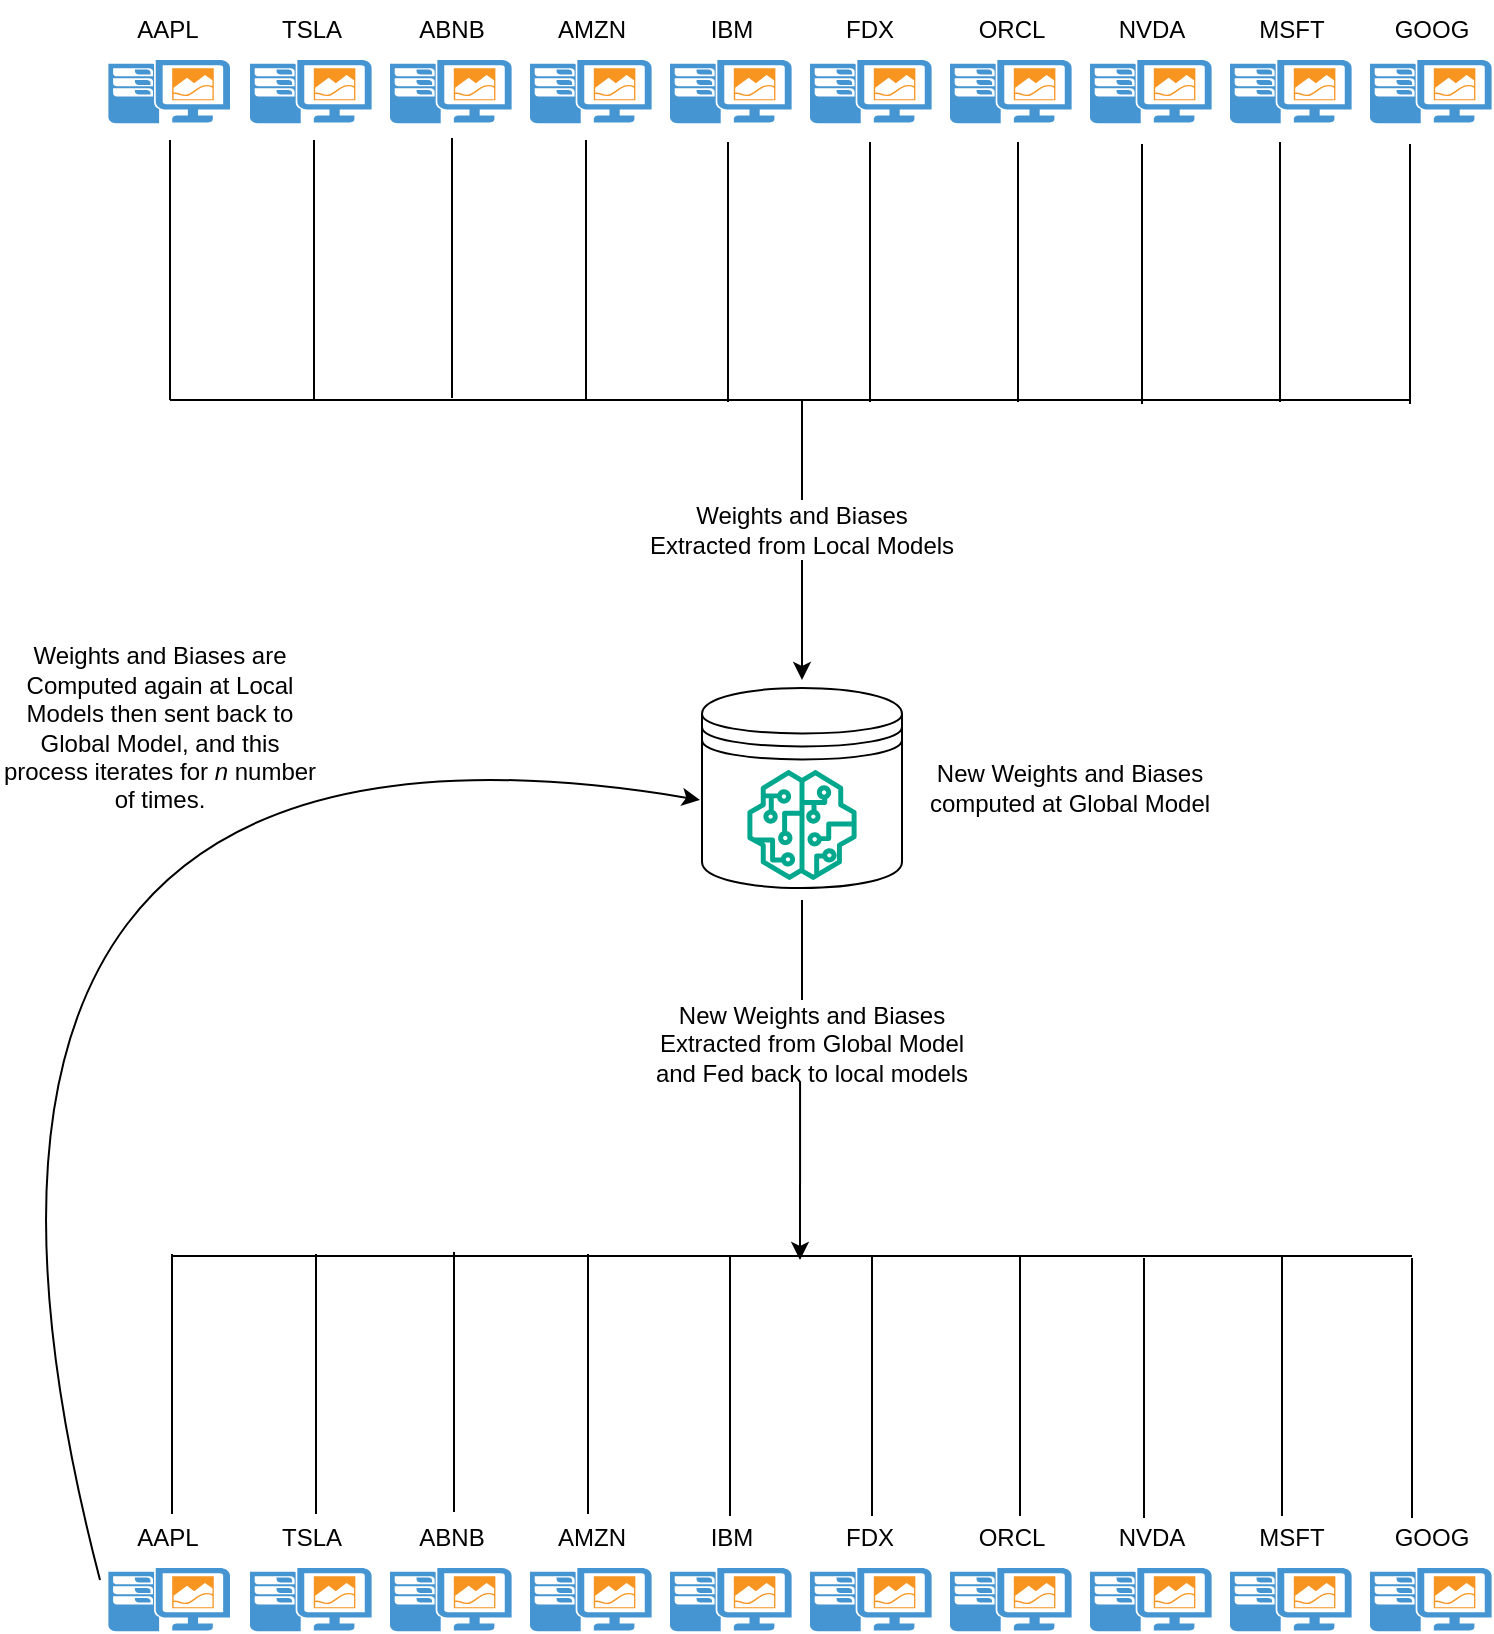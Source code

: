 <mxfile version="24.2.0" type="github">
  <diagram name="Page-1" id="q6ubhLiRqVWWD-g9hJuA">
    <mxGraphModel dx="1232" dy="1130" grid="1" gridSize="10" guides="1" tooltips="1" connect="1" arrows="1" fold="1" page="1" pageScale="1" pageWidth="850" pageHeight="1100" math="0" shadow="0">
      <root>
        <mxCell id="0" />
        <mxCell id="1" parent="0" />
        <mxCell id="nWNDTCLdVmM716hXi55F-1" value="" style="shadow=0;dashed=0;html=1;strokeColor=none;fillColor=#4495D1;labelPosition=center;verticalLabelPosition=bottom;verticalAlign=top;align=center;outlineConnect=0;shape=mxgraph.veeam.one_client;" vertex="1" parent="1">
          <mxGeometry x="175" y="110" width="60.8" height="31.6" as="geometry" />
        </mxCell>
        <mxCell id="nWNDTCLdVmM716hXi55F-2" value="" style="shadow=0;dashed=0;html=1;strokeColor=none;fillColor=#4495D1;labelPosition=center;verticalLabelPosition=bottom;verticalAlign=top;align=center;outlineConnect=0;shape=mxgraph.veeam.one_client;" vertex="1" parent="1">
          <mxGeometry x="245" y="110" width="60.8" height="31.6" as="geometry" />
        </mxCell>
        <mxCell id="nWNDTCLdVmM716hXi55F-3" value="" style="shadow=0;dashed=0;html=1;strokeColor=none;fillColor=#4495D1;labelPosition=center;verticalLabelPosition=bottom;verticalAlign=top;align=center;outlineConnect=0;shape=mxgraph.veeam.one_client;" vertex="1" parent="1">
          <mxGeometry x="315" y="110" width="60.8" height="31.6" as="geometry" />
        </mxCell>
        <mxCell id="nWNDTCLdVmM716hXi55F-4" value="" style="shadow=0;dashed=0;html=1;strokeColor=none;fillColor=#4495D1;labelPosition=center;verticalLabelPosition=bottom;verticalAlign=top;align=center;outlineConnect=0;shape=mxgraph.veeam.one_client;" vertex="1" parent="1">
          <mxGeometry x="385" y="110" width="60.8" height="31.6" as="geometry" />
        </mxCell>
        <mxCell id="nWNDTCLdVmM716hXi55F-5" value="" style="shadow=0;dashed=0;html=1;strokeColor=none;fillColor=#4495D1;labelPosition=center;verticalLabelPosition=bottom;verticalAlign=top;align=center;outlineConnect=0;shape=mxgraph.veeam.one_client;" vertex="1" parent="1">
          <mxGeometry x="455" y="110" width="60.8" height="31.6" as="geometry" />
        </mxCell>
        <mxCell id="nWNDTCLdVmM716hXi55F-6" value="" style="shadow=0;dashed=0;html=1;strokeColor=none;fillColor=#4495D1;labelPosition=center;verticalLabelPosition=bottom;verticalAlign=top;align=center;outlineConnect=0;shape=mxgraph.veeam.one_client;" vertex="1" parent="1">
          <mxGeometry x="525" y="110" width="60.8" height="31.6" as="geometry" />
        </mxCell>
        <mxCell id="nWNDTCLdVmM716hXi55F-7" value="" style="shadow=0;dashed=0;html=1;strokeColor=none;fillColor=#4495D1;labelPosition=center;verticalLabelPosition=bottom;verticalAlign=top;align=center;outlineConnect=0;shape=mxgraph.veeam.one_client;" vertex="1" parent="1">
          <mxGeometry x="595" y="110" width="60.8" height="31.6" as="geometry" />
        </mxCell>
        <mxCell id="nWNDTCLdVmM716hXi55F-8" value="" style="shadow=0;dashed=0;html=1;strokeColor=none;fillColor=#4495D1;labelPosition=center;verticalLabelPosition=bottom;verticalAlign=top;align=center;outlineConnect=0;shape=mxgraph.veeam.one_client;" vertex="1" parent="1">
          <mxGeometry x="665" y="110" width="60.8" height="31.6" as="geometry" />
        </mxCell>
        <mxCell id="nWNDTCLdVmM716hXi55F-9" value="" style="shadow=0;dashed=0;html=1;strokeColor=none;fillColor=#4495D1;labelPosition=center;verticalLabelPosition=bottom;verticalAlign=top;align=center;outlineConnect=0;shape=mxgraph.veeam.one_client;" vertex="1" parent="1">
          <mxGeometry x="104.2" y="110" width="60.8" height="31.6" as="geometry" />
        </mxCell>
        <mxCell id="nWNDTCLdVmM716hXi55F-10" value="" style="shadow=0;dashed=0;html=1;strokeColor=none;fillColor=#4495D1;labelPosition=center;verticalLabelPosition=bottom;verticalAlign=top;align=center;outlineConnect=0;shape=mxgraph.veeam.one_client;" vertex="1" parent="1">
          <mxGeometry x="735" y="110" width="60.8" height="31.6" as="geometry" />
        </mxCell>
        <mxCell id="nWNDTCLdVmM716hXi55F-11" value="AAPL&lt;span style=&quot;color: rgba(0, 0, 0, 0); font-family: monospace; font-size: 0px; text-align: start; text-wrap: nowrap;&quot;&gt;%3CmxGraphModel%3E%3Croot%3E%3CmxCell%20id%3D%220%22%2F%3E%3CmxCell%20id%3D%221%22%20parent%3D%220%22%2F%3E%3CmxCell%20id%3D%222%22%20value%3D%22%22%20style%3D%22shadow%3D0%3Bdashed%3D0%3Bhtml%3D1%3BstrokeColor%3Dnone%3BfillColor%3D%234495D1%3BlabelPosition%3Dcenter%3BverticalLabelPosition%3Dbottom%3BverticalAlign%3Dtop%3Balign%3Dcenter%3BoutlineConnect%3D0%3Bshape%3Dmxgraph.veeam.one_client%3B%22%20vertex%3D%221%22%20parent%3D%221%22%3E%3CmxGeometry%20x%3D%22120%22%20y%3D%22110%22%20width%3D%2260.8%22%20height%3D%2231.6%22%20as%3D%22geometry%22%2F%3E%3C%2FmxCell%3E%3C%2Froot%3E%3C%2FmxGraphModel%3E&lt;/span&gt;" style="text;strokeColor=none;align=center;fillColor=none;html=1;verticalAlign=middle;whiteSpace=wrap;rounded=0;" vertex="1" parent="1">
          <mxGeometry x="104.2" y="80" width="60" height="30" as="geometry" />
        </mxCell>
        <mxCell id="nWNDTCLdVmM716hXi55F-13" value="TSLA" style="text;strokeColor=none;align=center;fillColor=none;html=1;verticalAlign=middle;whiteSpace=wrap;rounded=0;" vertex="1" parent="1">
          <mxGeometry x="175.8" y="80" width="60" height="30" as="geometry" />
        </mxCell>
        <mxCell id="nWNDTCLdVmM716hXi55F-14" value="ABNB" style="text;strokeColor=none;align=center;fillColor=none;html=1;verticalAlign=middle;whiteSpace=wrap;rounded=0;" vertex="1" parent="1">
          <mxGeometry x="245.8" y="80" width="60" height="30" as="geometry" />
        </mxCell>
        <mxCell id="nWNDTCLdVmM716hXi55F-15" value="AMZN" style="text;strokeColor=none;align=center;fillColor=none;html=1;verticalAlign=middle;whiteSpace=wrap;rounded=0;" vertex="1" parent="1">
          <mxGeometry x="315.8" y="80" width="60" height="30" as="geometry" />
        </mxCell>
        <mxCell id="nWNDTCLdVmM716hXi55F-16" value="IBM" style="text;strokeColor=none;align=center;fillColor=none;html=1;verticalAlign=middle;whiteSpace=wrap;rounded=0;" vertex="1" parent="1">
          <mxGeometry x="385.8" y="80" width="60" height="30" as="geometry" />
        </mxCell>
        <mxCell id="nWNDTCLdVmM716hXi55F-17" value="FDX" style="text;strokeColor=none;align=center;fillColor=none;html=1;verticalAlign=middle;whiteSpace=wrap;rounded=0;" vertex="1" parent="1">
          <mxGeometry x="455" y="80" width="60" height="30" as="geometry" />
        </mxCell>
        <mxCell id="nWNDTCLdVmM716hXi55F-18" value="ORCL" style="text;strokeColor=none;align=center;fillColor=none;html=1;verticalAlign=middle;whiteSpace=wrap;rounded=0;" vertex="1" parent="1">
          <mxGeometry x="525.8" y="80" width="60" height="30" as="geometry" />
        </mxCell>
        <mxCell id="nWNDTCLdVmM716hXi55F-19" value="NVDA" style="text;strokeColor=none;align=center;fillColor=none;html=1;verticalAlign=middle;whiteSpace=wrap;rounded=0;" vertex="1" parent="1">
          <mxGeometry x="595.8" y="80" width="60" height="30" as="geometry" />
        </mxCell>
        <mxCell id="nWNDTCLdVmM716hXi55F-20" value="MSFT" style="text;strokeColor=none;align=center;fillColor=none;html=1;verticalAlign=middle;whiteSpace=wrap;rounded=0;" vertex="1" parent="1">
          <mxGeometry x="665.8" y="80" width="60" height="30" as="geometry" />
        </mxCell>
        <mxCell id="nWNDTCLdVmM716hXi55F-21" value="GOOG" style="text;strokeColor=none;align=center;fillColor=none;html=1;verticalAlign=middle;whiteSpace=wrap;rounded=0;" vertex="1" parent="1">
          <mxGeometry x="735.8" y="80" width="60" height="30" as="geometry" />
        </mxCell>
        <mxCell id="nWNDTCLdVmM716hXi55F-24" value="" style="endArrow=none;html=1;rounded=0;" edge="1" parent="1">
          <mxGeometry width="50" height="50" relative="1" as="geometry">
            <mxPoint x="135" y="280" as="sourcePoint" />
            <mxPoint x="135" y="150" as="targetPoint" />
            <Array as="points">
              <mxPoint x="135" y="200" />
            </Array>
          </mxGeometry>
        </mxCell>
        <mxCell id="nWNDTCLdVmM716hXi55F-25" value="" style="endArrow=none;html=1;rounded=0;" edge="1" parent="1">
          <mxGeometry width="50" height="50" relative="1" as="geometry">
            <mxPoint x="207" y="280" as="sourcePoint" />
            <mxPoint x="207" y="150" as="targetPoint" />
            <Array as="points">
              <mxPoint x="207" y="200" />
            </Array>
          </mxGeometry>
        </mxCell>
        <mxCell id="nWNDTCLdVmM716hXi55F-26" value="" style="endArrow=none;html=1;rounded=0;" edge="1" parent="1">
          <mxGeometry width="50" height="50" relative="1" as="geometry">
            <mxPoint x="276" y="279" as="sourcePoint" />
            <mxPoint x="276" y="149" as="targetPoint" />
            <Array as="points">
              <mxPoint x="276" y="199" />
            </Array>
          </mxGeometry>
        </mxCell>
        <mxCell id="nWNDTCLdVmM716hXi55F-27" value="" style="endArrow=none;html=1;rounded=0;" edge="1" parent="1">
          <mxGeometry width="50" height="50" relative="1" as="geometry">
            <mxPoint x="343" y="280" as="sourcePoint" />
            <mxPoint x="343" y="150" as="targetPoint" />
            <Array as="points">
              <mxPoint x="343" y="200" />
            </Array>
          </mxGeometry>
        </mxCell>
        <mxCell id="nWNDTCLdVmM716hXi55F-28" value="" style="endArrow=none;html=1;rounded=0;" edge="1" parent="1">
          <mxGeometry width="50" height="50" relative="1" as="geometry">
            <mxPoint x="414" y="281" as="sourcePoint" />
            <mxPoint x="414" y="151" as="targetPoint" />
            <Array as="points">
              <mxPoint x="414" y="201" />
            </Array>
          </mxGeometry>
        </mxCell>
        <mxCell id="nWNDTCLdVmM716hXi55F-29" value="" style="endArrow=none;html=1;rounded=0;" edge="1" parent="1">
          <mxGeometry width="50" height="50" relative="1" as="geometry">
            <mxPoint x="485" y="281" as="sourcePoint" />
            <mxPoint x="485" y="151" as="targetPoint" />
            <Array as="points">
              <mxPoint x="485" y="201" />
            </Array>
          </mxGeometry>
        </mxCell>
        <mxCell id="nWNDTCLdVmM716hXi55F-30" value="" style="endArrow=none;html=1;rounded=0;" edge="1" parent="1">
          <mxGeometry width="50" height="50" relative="1" as="geometry">
            <mxPoint x="559" y="281" as="sourcePoint" />
            <mxPoint x="559" y="151" as="targetPoint" />
            <Array as="points">
              <mxPoint x="559" y="201" />
            </Array>
          </mxGeometry>
        </mxCell>
        <mxCell id="nWNDTCLdVmM716hXi55F-31" value="" style="endArrow=none;html=1;rounded=0;" edge="1" parent="1">
          <mxGeometry width="50" height="50" relative="1" as="geometry">
            <mxPoint x="621" y="282" as="sourcePoint" />
            <mxPoint x="621" y="152" as="targetPoint" />
            <Array as="points">
              <mxPoint x="621" y="202" />
            </Array>
          </mxGeometry>
        </mxCell>
        <mxCell id="nWNDTCLdVmM716hXi55F-32" value="" style="endArrow=none;html=1;rounded=0;" edge="1" parent="1">
          <mxGeometry width="50" height="50" relative="1" as="geometry">
            <mxPoint x="690" y="281" as="sourcePoint" />
            <mxPoint x="690" y="151" as="targetPoint" />
            <Array as="points">
              <mxPoint x="690" y="201" />
            </Array>
          </mxGeometry>
        </mxCell>
        <mxCell id="nWNDTCLdVmM716hXi55F-33" value="" style="endArrow=none;html=1;rounded=0;" edge="1" parent="1">
          <mxGeometry width="50" height="50" relative="1" as="geometry">
            <mxPoint x="755" y="282" as="sourcePoint" />
            <mxPoint x="755" y="152" as="targetPoint" />
            <Array as="points">
              <mxPoint x="755" y="202" />
            </Array>
          </mxGeometry>
        </mxCell>
        <mxCell id="nWNDTCLdVmM716hXi55F-34" value="" style="endArrow=none;html=1;rounded=0;" edge="1" parent="1">
          <mxGeometry width="50" height="50" relative="1" as="geometry">
            <mxPoint x="135" y="280" as="sourcePoint" />
            <mxPoint x="755" y="280" as="targetPoint" />
          </mxGeometry>
        </mxCell>
        <mxCell id="nWNDTCLdVmM716hXi55F-36" value="Weights and Biases Extracted from Local Models" style="text;strokeColor=none;align=center;fillColor=none;html=1;verticalAlign=middle;whiteSpace=wrap;rounded=0;" vertex="1" parent="1">
          <mxGeometry x="371" y="330" width="160" height="30" as="geometry" />
        </mxCell>
        <mxCell id="nWNDTCLdVmM716hXi55F-37" value="" style="endArrow=none;html=1;rounded=0;exitX=0.5;exitY=0;exitDx=0;exitDy=0;" edge="1" parent="1" source="nWNDTCLdVmM716hXi55F-36">
          <mxGeometry width="50" height="50" relative="1" as="geometry">
            <mxPoint x="445" y="330" as="sourcePoint" />
            <mxPoint x="451" y="280" as="targetPoint" />
          </mxGeometry>
        </mxCell>
        <mxCell id="nWNDTCLdVmM716hXi55F-38" value="" style="endArrow=classic;html=1;rounded=0;exitX=0.5;exitY=1;exitDx=0;exitDy=0;" edge="1" parent="1" source="nWNDTCLdVmM716hXi55F-36">
          <mxGeometry width="50" height="50" relative="1" as="geometry">
            <mxPoint x="445" y="600" as="sourcePoint" />
            <mxPoint x="451" y="420" as="targetPoint" />
          </mxGeometry>
        </mxCell>
        <mxCell id="nWNDTCLdVmM716hXi55F-39" value="" style="shape=datastore;html=1;labelPosition=center;verticalLabelPosition=bottom;align=center;verticalAlign=top;" vertex="1" parent="1">
          <mxGeometry x="401" y="424" width="100" height="100" as="geometry" />
        </mxCell>
        <mxCell id="nWNDTCLdVmM716hXi55F-40" value="" style="sketch=0;outlineConnect=0;fontColor=#232F3E;gradientColor=none;fillColor=#01A88D;strokeColor=none;dashed=0;verticalLabelPosition=bottom;verticalAlign=top;align=center;html=1;fontSize=12;fontStyle=0;aspect=fixed;pointerEvents=1;shape=mxgraph.aws4.sagemaker_model;" vertex="1" parent="1">
          <mxGeometry x="423.5" y="465" width="55" height="55" as="geometry" />
        </mxCell>
        <mxCell id="nWNDTCLdVmM716hXi55F-41" value="New Weights and Biases computed at Global Model" style="text;strokeColor=none;align=center;fillColor=none;html=1;verticalAlign=middle;whiteSpace=wrap;rounded=0;" vertex="1" parent="1">
          <mxGeometry x="505" y="459" width="160" height="30" as="geometry" />
        </mxCell>
        <mxCell id="nWNDTCLdVmM716hXi55F-42" value="" style="endArrow=none;html=1;rounded=0;" edge="1" parent="1">
          <mxGeometry width="50" height="50" relative="1" as="geometry">
            <mxPoint x="451" y="580" as="sourcePoint" />
            <mxPoint x="451" y="530" as="targetPoint" />
          </mxGeometry>
        </mxCell>
        <mxCell id="nWNDTCLdVmM716hXi55F-43" value="New Weights and Biases Extracted from Global Model and Fed back to local models" style="text;strokeColor=none;align=center;fillColor=none;html=1;verticalAlign=middle;whiteSpace=wrap;rounded=0;" vertex="1" parent="1">
          <mxGeometry x="375.8" y="587" width="160" height="30" as="geometry" />
        </mxCell>
        <mxCell id="nWNDTCLdVmM716hXi55F-75" value="" style="shadow=0;dashed=0;html=1;strokeColor=none;fillColor=#4495D1;labelPosition=center;verticalLabelPosition=bottom;verticalAlign=top;align=center;outlineConnect=0;shape=mxgraph.veeam.one_client;" vertex="1" parent="1">
          <mxGeometry x="175" y="864" width="60.8" height="31.6" as="geometry" />
        </mxCell>
        <mxCell id="nWNDTCLdVmM716hXi55F-76" value="" style="shadow=0;dashed=0;html=1;strokeColor=none;fillColor=#4495D1;labelPosition=center;verticalLabelPosition=bottom;verticalAlign=top;align=center;outlineConnect=0;shape=mxgraph.veeam.one_client;" vertex="1" parent="1">
          <mxGeometry x="245" y="864" width="60.8" height="31.6" as="geometry" />
        </mxCell>
        <mxCell id="nWNDTCLdVmM716hXi55F-77" value="" style="shadow=0;dashed=0;html=1;strokeColor=none;fillColor=#4495D1;labelPosition=center;verticalLabelPosition=bottom;verticalAlign=top;align=center;outlineConnect=0;shape=mxgraph.veeam.one_client;" vertex="1" parent="1">
          <mxGeometry x="315" y="864" width="60.8" height="31.6" as="geometry" />
        </mxCell>
        <mxCell id="nWNDTCLdVmM716hXi55F-78" value="" style="shadow=0;dashed=0;html=1;strokeColor=none;fillColor=#4495D1;labelPosition=center;verticalLabelPosition=bottom;verticalAlign=top;align=center;outlineConnect=0;shape=mxgraph.veeam.one_client;" vertex="1" parent="1">
          <mxGeometry x="385" y="864" width="60.8" height="31.6" as="geometry" />
        </mxCell>
        <mxCell id="nWNDTCLdVmM716hXi55F-79" value="" style="shadow=0;dashed=0;html=1;strokeColor=none;fillColor=#4495D1;labelPosition=center;verticalLabelPosition=bottom;verticalAlign=top;align=center;outlineConnect=0;shape=mxgraph.veeam.one_client;" vertex="1" parent="1">
          <mxGeometry x="455" y="864" width="60.8" height="31.6" as="geometry" />
        </mxCell>
        <mxCell id="nWNDTCLdVmM716hXi55F-80" value="" style="shadow=0;dashed=0;html=1;strokeColor=none;fillColor=#4495D1;labelPosition=center;verticalLabelPosition=bottom;verticalAlign=top;align=center;outlineConnect=0;shape=mxgraph.veeam.one_client;" vertex="1" parent="1">
          <mxGeometry x="525" y="864" width="60.8" height="31.6" as="geometry" />
        </mxCell>
        <mxCell id="nWNDTCLdVmM716hXi55F-81" value="" style="shadow=0;dashed=0;html=1;strokeColor=none;fillColor=#4495D1;labelPosition=center;verticalLabelPosition=bottom;verticalAlign=top;align=center;outlineConnect=0;shape=mxgraph.veeam.one_client;" vertex="1" parent="1">
          <mxGeometry x="595" y="864" width="60.8" height="31.6" as="geometry" />
        </mxCell>
        <mxCell id="nWNDTCLdVmM716hXi55F-82" value="" style="shadow=0;dashed=0;html=1;strokeColor=none;fillColor=#4495D1;labelPosition=center;verticalLabelPosition=bottom;verticalAlign=top;align=center;outlineConnect=0;shape=mxgraph.veeam.one_client;" vertex="1" parent="1">
          <mxGeometry x="665" y="864" width="60.8" height="31.6" as="geometry" />
        </mxCell>
        <mxCell id="nWNDTCLdVmM716hXi55F-83" value="" style="shadow=0;dashed=0;html=1;strokeColor=none;fillColor=#4495D1;labelPosition=center;verticalLabelPosition=bottom;verticalAlign=top;align=center;outlineConnect=0;shape=mxgraph.veeam.one_client;" vertex="1" parent="1">
          <mxGeometry x="104.2" y="864" width="60.8" height="31.6" as="geometry" />
        </mxCell>
        <mxCell id="nWNDTCLdVmM716hXi55F-84" value="" style="shadow=0;dashed=0;html=1;strokeColor=none;fillColor=#4495D1;labelPosition=center;verticalLabelPosition=bottom;verticalAlign=top;align=center;outlineConnect=0;shape=mxgraph.veeam.one_client;" vertex="1" parent="1">
          <mxGeometry x="735" y="864" width="60.8" height="31.6" as="geometry" />
        </mxCell>
        <mxCell id="nWNDTCLdVmM716hXi55F-85" value="AAPL&lt;span style=&quot;color: rgba(0, 0, 0, 0); font-family: monospace; font-size: 0px; text-align: start; text-wrap: nowrap;&quot;&gt;%3CmxGraphModel%3E%3Croot%3E%3CmxCell%20id%3D%220%22%2F%3E%3CmxCell%20id%3D%221%22%20parent%3D%220%22%2F%3E%3CmxCell%20id%3D%222%22%20value%3D%22%22%20style%3D%22shadow%3D0%3Bdashed%3D0%3Bhtml%3D1%3BstrokeColor%3Dnone%3BfillColor%3D%234495D1%3BlabelPosition%3Dcenter%3BverticalLabelPosition%3Dbottom%3BverticalAlign%3Dtop%3Balign%3Dcenter%3BoutlineConnect%3D0%3Bshape%3Dmxgraph.veeam.one_client%3B%22%20vertex%3D%221%22%20parent%3D%221%22%3E%3CmxGeometry%20x%3D%22120%22%20y%3D%22110%22%20width%3D%2260.8%22%20height%3D%2231.6%22%20as%3D%22geometry%22%2F%3E%3C%2FmxCell%3E%3C%2Froot%3E%3C%2FmxGraphModel%3E&lt;/span&gt;" style="text;strokeColor=none;align=center;fillColor=none;html=1;verticalAlign=middle;whiteSpace=wrap;rounded=0;" vertex="1" parent="1">
          <mxGeometry x="104.2" y="834" width="60" height="30" as="geometry" />
        </mxCell>
        <mxCell id="nWNDTCLdVmM716hXi55F-86" value="TSLA" style="text;strokeColor=none;align=center;fillColor=none;html=1;verticalAlign=middle;whiteSpace=wrap;rounded=0;" vertex="1" parent="1">
          <mxGeometry x="175.8" y="834" width="60" height="30" as="geometry" />
        </mxCell>
        <mxCell id="nWNDTCLdVmM716hXi55F-87" value="ABNB" style="text;strokeColor=none;align=center;fillColor=none;html=1;verticalAlign=middle;whiteSpace=wrap;rounded=0;" vertex="1" parent="1">
          <mxGeometry x="245.8" y="834" width="60" height="30" as="geometry" />
        </mxCell>
        <mxCell id="nWNDTCLdVmM716hXi55F-88" value="AMZN" style="text;strokeColor=none;align=center;fillColor=none;html=1;verticalAlign=middle;whiteSpace=wrap;rounded=0;" vertex="1" parent="1">
          <mxGeometry x="315.8" y="834" width="60" height="30" as="geometry" />
        </mxCell>
        <mxCell id="nWNDTCLdVmM716hXi55F-89" value="IBM" style="text;strokeColor=none;align=center;fillColor=none;html=1;verticalAlign=middle;whiteSpace=wrap;rounded=0;" vertex="1" parent="1">
          <mxGeometry x="385.8" y="834" width="60" height="30" as="geometry" />
        </mxCell>
        <mxCell id="nWNDTCLdVmM716hXi55F-90" value="FDX" style="text;strokeColor=none;align=center;fillColor=none;html=1;verticalAlign=middle;whiteSpace=wrap;rounded=0;" vertex="1" parent="1">
          <mxGeometry x="455" y="834" width="60" height="30" as="geometry" />
        </mxCell>
        <mxCell id="nWNDTCLdVmM716hXi55F-91" value="ORCL" style="text;strokeColor=none;align=center;fillColor=none;html=1;verticalAlign=middle;whiteSpace=wrap;rounded=0;" vertex="1" parent="1">
          <mxGeometry x="525.8" y="834" width="60" height="30" as="geometry" />
        </mxCell>
        <mxCell id="nWNDTCLdVmM716hXi55F-92" value="NVDA" style="text;strokeColor=none;align=center;fillColor=none;html=1;verticalAlign=middle;whiteSpace=wrap;rounded=0;" vertex="1" parent="1">
          <mxGeometry x="595.8" y="834" width="60" height="30" as="geometry" />
        </mxCell>
        <mxCell id="nWNDTCLdVmM716hXi55F-93" value="MSFT" style="text;strokeColor=none;align=center;fillColor=none;html=1;verticalAlign=middle;whiteSpace=wrap;rounded=0;" vertex="1" parent="1">
          <mxGeometry x="665.8" y="834" width="60" height="30" as="geometry" />
        </mxCell>
        <mxCell id="nWNDTCLdVmM716hXi55F-94" value="GOOG" style="text;strokeColor=none;align=center;fillColor=none;html=1;verticalAlign=middle;whiteSpace=wrap;rounded=0;" vertex="1" parent="1">
          <mxGeometry x="735.8" y="834" width="60" height="30" as="geometry" />
        </mxCell>
        <mxCell id="nWNDTCLdVmM716hXi55F-95" value="" style="endArrow=none;html=1;rounded=0;" edge="1" parent="1">
          <mxGeometry width="50" height="50" relative="1" as="geometry">
            <mxPoint x="136" y="837" as="sourcePoint" />
            <mxPoint x="136" y="707" as="targetPoint" />
            <Array as="points">
              <mxPoint x="136" y="757" />
            </Array>
          </mxGeometry>
        </mxCell>
        <mxCell id="nWNDTCLdVmM716hXi55F-96" value="" style="endArrow=none;html=1;rounded=0;" edge="1" parent="1">
          <mxGeometry width="50" height="50" relative="1" as="geometry">
            <mxPoint x="208" y="837" as="sourcePoint" />
            <mxPoint x="208" y="707" as="targetPoint" />
            <Array as="points">
              <mxPoint x="208" y="757" />
            </Array>
          </mxGeometry>
        </mxCell>
        <mxCell id="nWNDTCLdVmM716hXi55F-97" value="" style="endArrow=none;html=1;rounded=0;" edge="1" parent="1">
          <mxGeometry width="50" height="50" relative="1" as="geometry">
            <mxPoint x="277" y="836" as="sourcePoint" />
            <mxPoint x="277" y="706" as="targetPoint" />
            <Array as="points">
              <mxPoint x="277" y="756" />
            </Array>
          </mxGeometry>
        </mxCell>
        <mxCell id="nWNDTCLdVmM716hXi55F-98" value="" style="endArrow=none;html=1;rounded=0;" edge="1" parent="1">
          <mxGeometry width="50" height="50" relative="1" as="geometry">
            <mxPoint x="344" y="837" as="sourcePoint" />
            <mxPoint x="344" y="707" as="targetPoint" />
            <Array as="points">
              <mxPoint x="344" y="757" />
            </Array>
          </mxGeometry>
        </mxCell>
        <mxCell id="nWNDTCLdVmM716hXi55F-99" value="" style="endArrow=none;html=1;rounded=0;" edge="1" parent="1">
          <mxGeometry width="50" height="50" relative="1" as="geometry">
            <mxPoint x="415" y="838" as="sourcePoint" />
            <mxPoint x="415" y="708" as="targetPoint" />
            <Array as="points">
              <mxPoint x="415" y="758" />
            </Array>
          </mxGeometry>
        </mxCell>
        <mxCell id="nWNDTCLdVmM716hXi55F-100" value="" style="endArrow=none;html=1;rounded=0;" edge="1" parent="1">
          <mxGeometry width="50" height="50" relative="1" as="geometry">
            <mxPoint x="486" y="838" as="sourcePoint" />
            <mxPoint x="486" y="708" as="targetPoint" />
            <Array as="points">
              <mxPoint x="486" y="758" />
            </Array>
          </mxGeometry>
        </mxCell>
        <mxCell id="nWNDTCLdVmM716hXi55F-101" value="" style="endArrow=none;html=1;rounded=0;" edge="1" parent="1">
          <mxGeometry width="50" height="50" relative="1" as="geometry">
            <mxPoint x="560" y="838" as="sourcePoint" />
            <mxPoint x="560" y="708" as="targetPoint" />
            <Array as="points">
              <mxPoint x="560" y="758" />
            </Array>
          </mxGeometry>
        </mxCell>
        <mxCell id="nWNDTCLdVmM716hXi55F-102" value="" style="endArrow=none;html=1;rounded=0;" edge="1" parent="1">
          <mxGeometry width="50" height="50" relative="1" as="geometry">
            <mxPoint x="622" y="839" as="sourcePoint" />
            <mxPoint x="622" y="709" as="targetPoint" />
            <Array as="points">
              <mxPoint x="622" y="759" />
            </Array>
          </mxGeometry>
        </mxCell>
        <mxCell id="nWNDTCLdVmM716hXi55F-103" value="" style="endArrow=none;html=1;rounded=0;" edge="1" parent="1">
          <mxGeometry width="50" height="50" relative="1" as="geometry">
            <mxPoint x="691" y="838" as="sourcePoint" />
            <mxPoint x="691" y="708" as="targetPoint" />
            <Array as="points">
              <mxPoint x="691" y="758" />
            </Array>
          </mxGeometry>
        </mxCell>
        <mxCell id="nWNDTCLdVmM716hXi55F-104" value="" style="endArrow=none;html=1;rounded=0;" edge="1" parent="1">
          <mxGeometry width="50" height="50" relative="1" as="geometry">
            <mxPoint x="756" y="839" as="sourcePoint" />
            <mxPoint x="756" y="709" as="targetPoint" />
            <Array as="points">
              <mxPoint x="756" y="759" />
            </Array>
          </mxGeometry>
        </mxCell>
        <mxCell id="nWNDTCLdVmM716hXi55F-105" value="" style="endArrow=none;html=1;rounded=0;" edge="1" parent="1">
          <mxGeometry width="50" height="50" relative="1" as="geometry">
            <mxPoint x="136" y="708" as="sourcePoint" />
            <mxPoint x="756" y="708" as="targetPoint" />
          </mxGeometry>
        </mxCell>
        <mxCell id="nWNDTCLdVmM716hXi55F-106" value="" style="endArrow=classic;html=1;rounded=0;exitX=0.464;exitY=1.133;exitDx=0;exitDy=0;exitPerimeter=0;" edge="1" parent="1" source="nWNDTCLdVmM716hXi55F-43">
          <mxGeometry width="50" height="50" relative="1" as="geometry">
            <mxPoint x="445" y="600" as="sourcePoint" />
            <mxPoint x="450" y="710" as="targetPoint" />
          </mxGeometry>
        </mxCell>
        <mxCell id="nWNDTCLdVmM716hXi55F-108" value="" style="curved=1;endArrow=classic;html=1;rounded=0;" edge="1" parent="1">
          <mxGeometry width="50" height="50" relative="1" as="geometry">
            <mxPoint x="100" y="870" as="sourcePoint" />
            <mxPoint x="400" y="480" as="targetPoint" />
            <Array as="points">
              <mxPoint x="-20" y="410" />
            </Array>
          </mxGeometry>
        </mxCell>
        <mxCell id="nWNDTCLdVmM716hXi55F-110" value="Weights and Biases are Computed again at Local Models then sent back to Global Model, and this process iterates for &lt;i&gt;n&lt;/i&gt; number of times." style="text;strokeColor=none;align=center;fillColor=none;html=1;verticalAlign=middle;whiteSpace=wrap;rounded=0;" vertex="1" parent="1">
          <mxGeometry x="50" y="429" width="160" height="30" as="geometry" />
        </mxCell>
      </root>
    </mxGraphModel>
  </diagram>
</mxfile>
